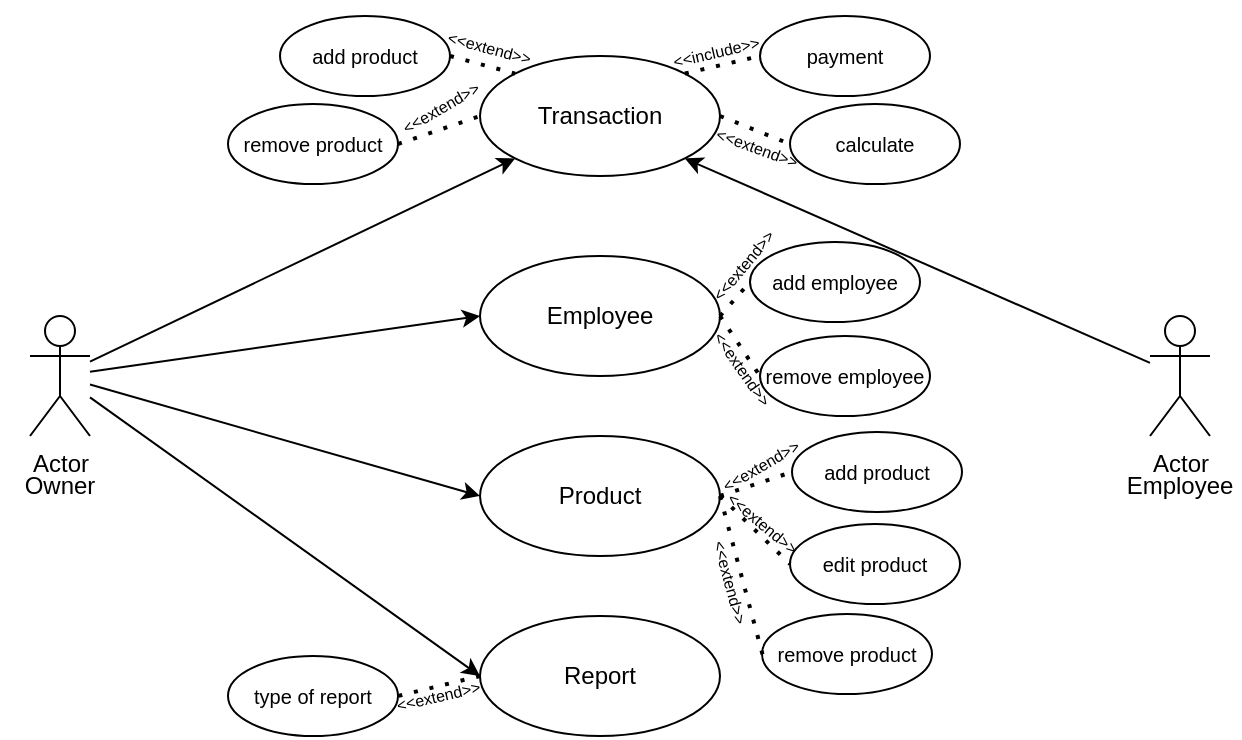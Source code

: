 <mxfile version="21.3.8" type="github">
  <diagram name="Page-1" id="nPj4WwZAan1_Srgy3Th_">
    <mxGraphModel dx="1035" dy="569" grid="1" gridSize="10" guides="1" tooltips="1" connect="1" arrows="1" fold="1" page="1" pageScale="1" pageWidth="850" pageHeight="1100" math="0" shadow="0">
      <root>
        <mxCell id="0" />
        <mxCell id="1" parent="0" />
        <mxCell id="mAcpfnrodsDaBxJ9mUpX-19" style="rounded=0;orthogonalLoop=1;jettySize=auto;html=1;entryX=0;entryY=0.5;entryDx=0;entryDy=0;" edge="1" parent="1" source="mAcpfnrodsDaBxJ9mUpX-1" target="mAcpfnrodsDaBxJ9mUpX-7">
          <mxGeometry relative="1" as="geometry" />
        </mxCell>
        <mxCell id="mAcpfnrodsDaBxJ9mUpX-20" style="rounded=0;orthogonalLoop=1;jettySize=auto;html=1;entryX=0;entryY=0.5;entryDx=0;entryDy=0;" edge="1" parent="1" source="mAcpfnrodsDaBxJ9mUpX-1" target="mAcpfnrodsDaBxJ9mUpX-9">
          <mxGeometry relative="1" as="geometry" />
        </mxCell>
        <mxCell id="mAcpfnrodsDaBxJ9mUpX-21" style="edgeStyle=none;rounded=0;orthogonalLoop=1;jettySize=auto;html=1;entryX=0;entryY=0.5;entryDx=0;entryDy=0;" edge="1" parent="1" source="mAcpfnrodsDaBxJ9mUpX-1" target="mAcpfnrodsDaBxJ9mUpX-8">
          <mxGeometry relative="1" as="geometry" />
        </mxCell>
        <mxCell id="mAcpfnrodsDaBxJ9mUpX-25" style="edgeStyle=none;rounded=0;orthogonalLoop=1;jettySize=auto;html=1;entryX=0;entryY=1;entryDx=0;entryDy=0;" edge="1" parent="1" source="mAcpfnrodsDaBxJ9mUpX-1" target="mAcpfnrodsDaBxJ9mUpX-6">
          <mxGeometry relative="1" as="geometry" />
        </mxCell>
        <mxCell id="mAcpfnrodsDaBxJ9mUpX-1" value="Actor" style="shape=umlActor;verticalLabelPosition=bottom;verticalAlign=top;html=1;" vertex="1" parent="1">
          <mxGeometry x="165" y="230" width="30" height="60" as="geometry" />
        </mxCell>
        <mxCell id="mAcpfnrodsDaBxJ9mUpX-23" style="edgeStyle=none;rounded=0;orthogonalLoop=1;jettySize=auto;html=1;entryX=1;entryY=1;entryDx=0;entryDy=0;" edge="1" parent="1" source="mAcpfnrodsDaBxJ9mUpX-2" target="mAcpfnrodsDaBxJ9mUpX-6">
          <mxGeometry relative="1" as="geometry" />
        </mxCell>
        <mxCell id="mAcpfnrodsDaBxJ9mUpX-2" value="Actor" style="shape=umlActor;verticalLabelPosition=bottom;verticalAlign=top;html=1;" vertex="1" parent="1">
          <mxGeometry x="725" y="230" width="30" height="60" as="geometry" />
        </mxCell>
        <mxCell id="mAcpfnrodsDaBxJ9mUpX-4" value="Owner" style="text;html=1;strokeColor=none;fillColor=none;align=center;verticalAlign=middle;whiteSpace=wrap;rounded=0;" vertex="1" parent="1">
          <mxGeometry x="150" y="300" width="60" height="30" as="geometry" />
        </mxCell>
        <mxCell id="mAcpfnrodsDaBxJ9mUpX-5" value="Employee" style="text;html=1;strokeColor=none;fillColor=none;align=center;verticalAlign=middle;whiteSpace=wrap;rounded=0;" vertex="1" parent="1">
          <mxGeometry x="710" y="300" width="60" height="30" as="geometry" />
        </mxCell>
        <mxCell id="mAcpfnrodsDaBxJ9mUpX-6" value="Transaction" style="ellipse;whiteSpace=wrap;html=1;" vertex="1" parent="1">
          <mxGeometry x="390" y="100" width="120" height="60" as="geometry" />
        </mxCell>
        <mxCell id="mAcpfnrodsDaBxJ9mUpX-7" value="Employee" style="ellipse;whiteSpace=wrap;html=1;" vertex="1" parent="1">
          <mxGeometry x="390" y="200" width="120" height="60" as="geometry" />
        </mxCell>
        <mxCell id="mAcpfnrodsDaBxJ9mUpX-8" value="Report" style="ellipse;whiteSpace=wrap;html=1;" vertex="1" parent="1">
          <mxGeometry x="390" y="380" width="120" height="60" as="geometry" />
        </mxCell>
        <mxCell id="mAcpfnrodsDaBxJ9mUpX-9" value="Product" style="ellipse;whiteSpace=wrap;html=1;" vertex="1" parent="1">
          <mxGeometry x="390" y="290" width="120" height="60" as="geometry" />
        </mxCell>
        <mxCell id="mAcpfnrodsDaBxJ9mUpX-11" value="&lt;font style=&quot;font-size: 10px;&quot;&gt;add product&lt;/font&gt;" style="ellipse;whiteSpace=wrap;html=1;" vertex="1" parent="1">
          <mxGeometry x="546" y="288" width="85" height="40" as="geometry" />
        </mxCell>
        <mxCell id="mAcpfnrodsDaBxJ9mUpX-12" value="&lt;font style=&quot;font-size: 10px;&quot;&gt;edit product&lt;/font&gt;" style="ellipse;whiteSpace=wrap;html=1;" vertex="1" parent="1">
          <mxGeometry x="545" y="334" width="85" height="40" as="geometry" />
        </mxCell>
        <mxCell id="mAcpfnrodsDaBxJ9mUpX-14" value="&lt;font style=&quot;font-size: 10px;&quot;&gt;remove product&lt;/font&gt;" style="ellipse;whiteSpace=wrap;html=1;" vertex="1" parent="1">
          <mxGeometry x="531" y="379" width="85" height="40" as="geometry" />
        </mxCell>
        <mxCell id="mAcpfnrodsDaBxJ9mUpX-15" value="&lt;font style=&quot;font-size: 10px;&quot;&gt;add product&lt;/font&gt;" style="ellipse;whiteSpace=wrap;html=1;" vertex="1" parent="1">
          <mxGeometry x="290" y="80" width="85" height="40" as="geometry" />
        </mxCell>
        <mxCell id="mAcpfnrodsDaBxJ9mUpX-16" value="&lt;font style=&quot;font-size: 10px;&quot;&gt;remove product&lt;/font&gt;" style="ellipse;whiteSpace=wrap;html=1;" vertex="1" parent="1">
          <mxGeometry x="264" y="124" width="85" height="40" as="geometry" />
        </mxCell>
        <mxCell id="mAcpfnrodsDaBxJ9mUpX-17" value="&lt;font style=&quot;font-size: 10px;&quot;&gt;payment&lt;/font&gt;" style="ellipse;whiteSpace=wrap;html=1;" vertex="1" parent="1">
          <mxGeometry x="530" y="80" width="85" height="40" as="geometry" />
        </mxCell>
        <mxCell id="mAcpfnrodsDaBxJ9mUpX-24" value="&lt;font style=&quot;font-size: 10px;&quot;&gt;add employee&lt;/font&gt;" style="ellipse;whiteSpace=wrap;html=1;" vertex="1" parent="1">
          <mxGeometry x="525" y="193" width="85" height="40" as="geometry" />
        </mxCell>
        <mxCell id="mAcpfnrodsDaBxJ9mUpX-26" value="&lt;font style=&quot;font-size: 10px;&quot;&gt;remove employee&lt;/font&gt;" style="ellipse;whiteSpace=wrap;html=1;" vertex="1" parent="1">
          <mxGeometry x="530" y="240" width="85" height="40" as="geometry" />
        </mxCell>
        <mxCell id="mAcpfnrodsDaBxJ9mUpX-27" value="&lt;span style=&quot;font-size: 10px;&quot;&gt;type of report&lt;/span&gt;" style="ellipse;whiteSpace=wrap;html=1;" vertex="1" parent="1">
          <mxGeometry x="264" y="400" width="85" height="40" as="geometry" />
        </mxCell>
        <mxCell id="mAcpfnrodsDaBxJ9mUpX-29" style="edgeStyle=none;rounded=0;orthogonalLoop=1;jettySize=auto;html=1;exitX=0;exitY=0;exitDx=0;exitDy=0;" edge="1" parent="1" source="mAcpfnrodsDaBxJ9mUpX-6" target="mAcpfnrodsDaBxJ9mUpX-6">
          <mxGeometry relative="1" as="geometry" />
        </mxCell>
        <mxCell id="mAcpfnrodsDaBxJ9mUpX-30" value="" style="endArrow=none;dashed=1;html=1;dashPattern=1 3;strokeWidth=2;rounded=0;entryX=0;entryY=0;entryDx=0;entryDy=0;exitX=1;exitY=0.5;exitDx=0;exitDy=0;" edge="1" parent="1" source="mAcpfnrodsDaBxJ9mUpX-15" target="mAcpfnrodsDaBxJ9mUpX-6">
          <mxGeometry width="50" height="50" relative="1" as="geometry">
            <mxPoint x="375" y="200" as="sourcePoint" />
            <mxPoint x="430" y="150" as="targetPoint" />
          </mxGeometry>
        </mxCell>
        <mxCell id="mAcpfnrodsDaBxJ9mUpX-31" value="" style="endArrow=none;dashed=1;html=1;dashPattern=1 3;strokeWidth=2;rounded=0;entryX=0;entryY=0.5;entryDx=0;entryDy=0;exitX=1;exitY=0.5;exitDx=0;exitDy=0;" edge="1" parent="1" source="mAcpfnrodsDaBxJ9mUpX-16" target="mAcpfnrodsDaBxJ9mUpX-6">
          <mxGeometry width="50" height="50" relative="1" as="geometry">
            <mxPoint x="385" y="110" as="sourcePoint" />
            <mxPoint x="418" y="119" as="targetPoint" />
          </mxGeometry>
        </mxCell>
        <mxCell id="mAcpfnrodsDaBxJ9mUpX-32" value="" style="endArrow=none;dashed=1;html=1;dashPattern=1 3;strokeWidth=2;rounded=0;entryX=0;entryY=0.5;entryDx=0;entryDy=0;exitX=1;exitY=0;exitDx=0;exitDy=0;" edge="1" parent="1" source="mAcpfnrodsDaBxJ9mUpX-6" target="mAcpfnrodsDaBxJ9mUpX-17">
          <mxGeometry width="50" height="50" relative="1" as="geometry">
            <mxPoint x="385" y="110" as="sourcePoint" />
            <mxPoint x="418" y="119" as="targetPoint" />
          </mxGeometry>
        </mxCell>
        <mxCell id="mAcpfnrodsDaBxJ9mUpX-33" value="" style="endArrow=none;dashed=1;html=1;dashPattern=1 3;strokeWidth=2;rounded=0;entryX=0;entryY=0.5;entryDx=0;entryDy=0;exitX=1;exitY=0.5;exitDx=0;exitDy=0;" edge="1" parent="1" source="mAcpfnrodsDaBxJ9mUpX-7" target="mAcpfnrodsDaBxJ9mUpX-24">
          <mxGeometry width="50" height="50" relative="1" as="geometry">
            <mxPoint x="502" y="119" as="sourcePoint" />
            <mxPoint x="540" y="110" as="targetPoint" />
          </mxGeometry>
        </mxCell>
        <mxCell id="mAcpfnrodsDaBxJ9mUpX-34" value="" style="endArrow=none;dashed=1;html=1;dashPattern=1 3;strokeWidth=2;rounded=0;entryX=0;entryY=0.5;entryDx=0;entryDy=0;exitX=1;exitY=0.5;exitDx=0;exitDy=0;" edge="1" parent="1" source="mAcpfnrodsDaBxJ9mUpX-7" target="mAcpfnrodsDaBxJ9mUpX-26">
          <mxGeometry width="50" height="50" relative="1" as="geometry">
            <mxPoint x="520" y="240" as="sourcePoint" />
            <mxPoint x="535" y="223" as="targetPoint" />
          </mxGeometry>
        </mxCell>
        <mxCell id="mAcpfnrodsDaBxJ9mUpX-35" value="" style="endArrow=none;dashed=1;html=1;dashPattern=1 3;strokeWidth=2;rounded=0;entryX=0;entryY=0.5;entryDx=0;entryDy=0;exitX=1;exitY=0.5;exitDx=0;exitDy=0;" edge="1" parent="1" source="mAcpfnrodsDaBxJ9mUpX-9" target="mAcpfnrodsDaBxJ9mUpX-11">
          <mxGeometry width="50" height="50" relative="1" as="geometry">
            <mxPoint x="520" y="240" as="sourcePoint" />
            <mxPoint x="540" y="270" as="targetPoint" />
          </mxGeometry>
        </mxCell>
        <mxCell id="mAcpfnrodsDaBxJ9mUpX-36" value="" style="endArrow=none;dashed=1;html=1;dashPattern=1 3;strokeWidth=2;rounded=0;entryX=0;entryY=0.5;entryDx=0;entryDy=0;exitX=1;exitY=0.5;exitDx=0;exitDy=0;" edge="1" parent="1" source="mAcpfnrodsDaBxJ9mUpX-9" target="mAcpfnrodsDaBxJ9mUpX-12">
          <mxGeometry width="50" height="50" relative="1" as="geometry">
            <mxPoint x="520" y="330" as="sourcePoint" />
            <mxPoint x="556" y="318" as="targetPoint" />
          </mxGeometry>
        </mxCell>
        <mxCell id="mAcpfnrodsDaBxJ9mUpX-37" value="" style="endArrow=none;dashed=1;html=1;dashPattern=1 3;strokeWidth=2;rounded=0;entryX=0.018;entryY=0.622;entryDx=0;entryDy=0;exitX=1;exitY=0.5;exitDx=0;exitDy=0;entryPerimeter=0;" edge="1" parent="1" source="mAcpfnrodsDaBxJ9mUpX-9" target="mAcpfnrodsDaBxJ9mUpX-14">
          <mxGeometry width="50" height="50" relative="1" as="geometry">
            <mxPoint x="520" y="330" as="sourcePoint" />
            <mxPoint x="555" y="364" as="targetPoint" />
          </mxGeometry>
        </mxCell>
        <mxCell id="mAcpfnrodsDaBxJ9mUpX-38" value="" style="endArrow=none;dashed=1;html=1;dashPattern=1 3;strokeWidth=2;rounded=0;entryX=1;entryY=0.5;entryDx=0;entryDy=0;exitX=0;exitY=0.5;exitDx=0;exitDy=0;" edge="1" parent="1" source="mAcpfnrodsDaBxJ9mUpX-8" target="mAcpfnrodsDaBxJ9mUpX-27">
          <mxGeometry width="50" height="50" relative="1" as="geometry">
            <mxPoint x="520" y="330" as="sourcePoint" />
            <mxPoint x="543" y="414" as="targetPoint" />
          </mxGeometry>
        </mxCell>
        <mxCell id="mAcpfnrodsDaBxJ9mUpX-39" value="&lt;font style=&quot;font-size: 8px;&quot;&gt;&amp;lt;&amp;lt;extend&amp;gt;&amp;gt;&lt;/font&gt;" style="text;html=1;strokeColor=none;fillColor=none;align=center;verticalAlign=middle;whiteSpace=wrap;rounded=0;rotation=15;" vertex="1" parent="1">
          <mxGeometry x="365" y="80" width="60" height="30" as="geometry" />
        </mxCell>
        <mxCell id="mAcpfnrodsDaBxJ9mUpX-40" value="&lt;font style=&quot;font-size: 8px;&quot;&gt;&amp;lt;&amp;lt;extend&amp;gt;&amp;gt;&lt;/font&gt;" style="text;html=1;strokeColor=none;fillColor=none;align=center;verticalAlign=middle;whiteSpace=wrap;rounded=0;rotation=-30;" vertex="1" parent="1">
          <mxGeometry x="340" y="110" width="60" height="30" as="geometry" />
        </mxCell>
        <mxCell id="mAcpfnrodsDaBxJ9mUpX-43" value="&lt;font style=&quot;font-size: 8px;&quot;&gt;&amp;lt;&amp;lt;extend&amp;gt;&amp;gt;&lt;/font&gt;" style="text;html=1;strokeColor=none;fillColor=none;align=center;verticalAlign=middle;whiteSpace=wrap;rounded=0;rotation=-50;" vertex="1" parent="1">
          <mxGeometry x="491" y="189" width="60" height="30" as="geometry" />
        </mxCell>
        <mxCell id="mAcpfnrodsDaBxJ9mUpX-44" value="&lt;font style=&quot;font-size: 8px;&quot;&gt;&amp;lt;&amp;lt;extend&amp;gt;&amp;gt;&lt;/font&gt;" style="text;html=1;strokeColor=none;fillColor=none;align=center;verticalAlign=middle;whiteSpace=wrap;rounded=0;rotation=55;" vertex="1" parent="1">
          <mxGeometry x="492" y="241" width="60" height="30" as="geometry" />
        </mxCell>
        <mxCell id="mAcpfnrodsDaBxJ9mUpX-45" value="&lt;font style=&quot;font-size: 8px;&quot;&gt;&amp;lt;&amp;lt;extend&amp;gt;&amp;gt;&lt;/font&gt;" style="text;html=1;strokeColor=none;fillColor=none;align=center;verticalAlign=middle;whiteSpace=wrap;rounded=0;rotation=-30;" vertex="1" parent="1">
          <mxGeometry x="500" y="289" width="60" height="30" as="geometry" />
        </mxCell>
        <mxCell id="mAcpfnrodsDaBxJ9mUpX-46" value="&lt;font style=&quot;font-size: 8px;&quot;&gt;&amp;lt;&amp;lt;extend&amp;gt;&amp;gt;&lt;/font&gt;" style="text;html=1;strokeColor=none;fillColor=none;align=center;verticalAlign=middle;whiteSpace=wrap;rounded=0;rotation=75;" vertex="1" parent="1">
          <mxGeometry x="486" y="348" width="60" height="30" as="geometry" />
        </mxCell>
        <mxCell id="mAcpfnrodsDaBxJ9mUpX-47" value="&lt;font style=&quot;font-size: 8px;&quot;&gt;&amp;lt;&amp;lt;extend&amp;gt;&amp;gt;&lt;/font&gt;" style="text;html=1;strokeColor=none;fillColor=none;align=center;verticalAlign=middle;whiteSpace=wrap;rounded=0;rotation=40;" vertex="1" parent="1">
          <mxGeometry x="502" y="318" width="60" height="30" as="geometry" />
        </mxCell>
        <mxCell id="mAcpfnrodsDaBxJ9mUpX-48" value="&lt;font style=&quot;font-size: 8px;&quot;&gt;&amp;lt;&amp;lt;extend&amp;gt;&amp;gt;&lt;/font&gt;" style="text;html=1;strokeColor=none;fillColor=none;align=center;verticalAlign=middle;whiteSpace=wrap;rounded=0;rotation=-13;" vertex="1" parent="1">
          <mxGeometry x="339" y="404" width="60" height="30" as="geometry" />
        </mxCell>
        <mxCell id="mAcpfnrodsDaBxJ9mUpX-50" value="&lt;font style=&quot;font-size: 8px;&quot;&gt;&amp;lt;&amp;lt;include&amp;gt;&amp;gt;&lt;/font&gt;" style="text;html=1;strokeColor=none;fillColor=none;align=center;verticalAlign=middle;whiteSpace=wrap;rounded=0;rotation=-13;" vertex="1" parent="1">
          <mxGeometry x="478" y="82" width="60" height="30" as="geometry" />
        </mxCell>
        <mxCell id="mAcpfnrodsDaBxJ9mUpX-51" value="&lt;font style=&quot;font-size: 10px;&quot;&gt;calculate&lt;/font&gt;" style="ellipse;whiteSpace=wrap;html=1;" vertex="1" parent="1">
          <mxGeometry x="545" y="124" width="85" height="40" as="geometry" />
        </mxCell>
        <mxCell id="mAcpfnrodsDaBxJ9mUpX-52" value="&lt;font style=&quot;font-size: 8px;&quot;&gt;&amp;lt;&amp;lt;extend&amp;gt;&amp;gt;&lt;/font&gt;" style="text;html=1;strokeColor=none;fillColor=none;align=center;verticalAlign=middle;whiteSpace=wrap;rounded=0;rotation=20;" vertex="1" parent="1">
          <mxGeometry x="499" y="130" width="60" height="30" as="geometry" />
        </mxCell>
        <mxCell id="mAcpfnrodsDaBxJ9mUpX-53" value="" style="endArrow=none;dashed=1;html=1;dashPattern=1 3;strokeWidth=2;rounded=0;exitX=1;exitY=0.5;exitDx=0;exitDy=0;entryX=0;entryY=0.5;entryDx=0;entryDy=0;" edge="1" parent="1" source="mAcpfnrodsDaBxJ9mUpX-6" target="mAcpfnrodsDaBxJ9mUpX-51">
          <mxGeometry width="50" height="50" relative="1" as="geometry">
            <mxPoint x="490" y="210" as="sourcePoint" />
            <mxPoint x="540" y="160" as="targetPoint" />
          </mxGeometry>
        </mxCell>
      </root>
    </mxGraphModel>
  </diagram>
</mxfile>
